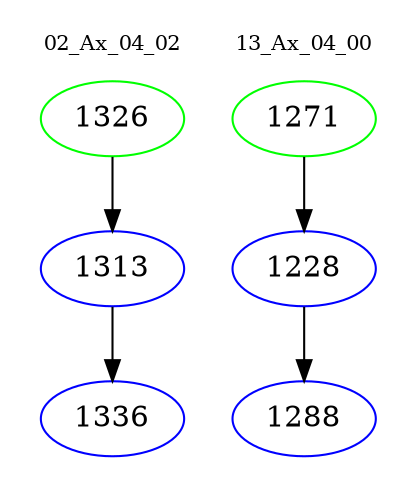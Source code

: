 digraph{
subgraph cluster_0 {
color = white
label = "02_Ax_04_02";
fontsize=10;
T0_1326 [label="1326", color="green"]
T0_1326 -> T0_1313 [color="black"]
T0_1313 [label="1313", color="blue"]
T0_1313 -> T0_1336 [color="black"]
T0_1336 [label="1336", color="blue"]
}
subgraph cluster_1 {
color = white
label = "13_Ax_04_00";
fontsize=10;
T1_1271 [label="1271", color="green"]
T1_1271 -> T1_1228 [color="black"]
T1_1228 [label="1228", color="blue"]
T1_1228 -> T1_1288 [color="black"]
T1_1288 [label="1288", color="blue"]
}
}
